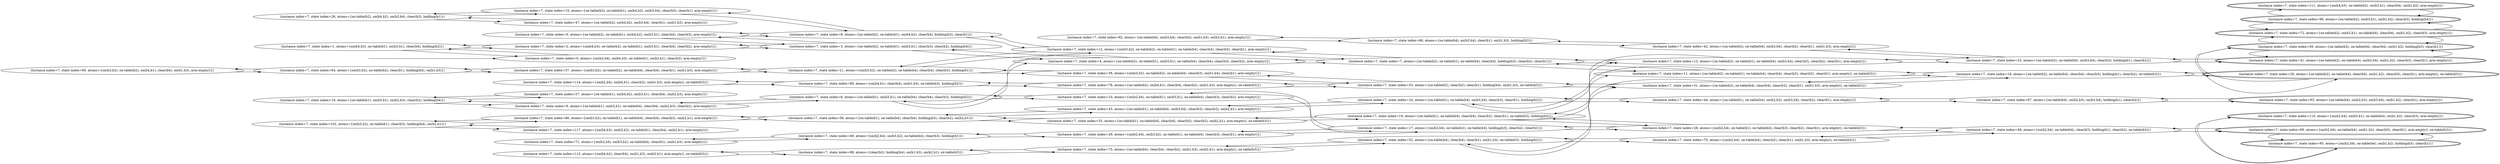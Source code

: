 digraph {
rankdir="LR"
s90[label="(instance index=7, state index=90, atoms={on(b3,b2), on-table(b2), on(b4,b1), clear(b4), on(b1,b3), arm-empty()})"]
s47[label="(instance index=7, state index=47, atoms={on-table(b2), on(b4,b2), on(b3,b4), clear(b1), on(b1,b3), arm-empty()})"]
s0[label="(instance index=7, state index=0, atoms={on(b2,b4), on(b4,b3), on-table(b1), on(b3,b1), clear(b2), arm-empty()})"]
s27[label="(instance index=7, state index=27, atoms={on-table(b1), on(b4,b2), on(b3,b1), clear(b4), on(b2,b3), arm-empty()})"]
s117[label="(instance index=7, state index=117, atoms={on(b4,b3), on(b3,b2), on-table(b1), clear(b4), on(b2,b1), arm-empty()})"]
s64[label="(instance index=7, state index=64, atoms={on(b3,b2), on-table(b2), clear(b1), holding(b4), on(b1,b3)})"]
s102[label="(instance index=7, state index=102, atoms={on(b3,b2), on-table(b1), clear(b3), holding(b4), on(b2,b1)})"]
s16[label="(instance index=7, state index=16, atoms={on-table(b1), on(b3,b1), on(b2,b3), clear(b2), holding(b4)})"]
s1[label="(instance index=7, state index=1, atoms={on(b4,b3), on-table(b1), on(b3,b1), clear(b4), holding(b2)})"]
s26[label="(instance index=7, state index=26, atoms={on-table(b2), on(b4,b2), on(b3,b4), clear(b3), holding(b1)})"]
s37[label="(instance index=7, state index=37, atoms={on(b3,b2), on-table(b2), on-table(b4), clear(b4), clear(b1), on(b1,b3), arm-empty()})"]
s71[label="(instance index=7, state index=71, atoms={on(b2,b4), on(b3,b2), on-table(b4), clear(b1), on(b1,b3), arm-empty()})"]
s80[label="(instance index=7, state index=80, atoms={on(b3,b2), on-table(b1), on-table(b4), clear(b4), clear(b3), on(b2,b1), arm-empty()})"]
s113[label="(instance index=7, state index=113, atoms={on(b4,b2), clear(b4), on(b1,b3), on(b2,b1), arm-empty(), on-table(b3)})"]
s9[label="(instance index=7, state index=9, atoms={on-table(b1), on(b3,b1), on-table(b4), clear(b4), on(b2,b3), clear(b2), arm-empty()})"]
s2[label="(instance index=7, state index=2, atoms={on(b4,b3), on-table(b2), on-table(b1), on(b3,b1), clear(b4), clear(b2), arm-empty()})"]
s5[label="(instance index=7, state index=5, atoms={on-table(b2), on-table(b1), on(b4,b2), on(b3,b1), clear(b4), clear(b3), arm-empty()})"]
s15[label="(instance index=7, state index=15, atoms={on-table(b2), on-table(b1), on(b4,b2), on(b3,b4), clear(b3), clear(b1), arm-empty()})"]
s114[label="(instance index=7, state index=114, atoms={on(b2,b4), on(b4,b1), clear(b2), on(b1,b3), arm-empty(), on-table(b3)})"]
s8[label="(instance index=7, state index=8, atoms={on-table(b2), on-table(b1), on(b4,b2), clear(b4), holding(b3), clear(b1)})"]
s56[label="(instance index=7, state index=56, atoms={on-table(b1), on-table(b4), clear(b4), holding(b3), clear(b2), on(b2,b1)})"]
s98[label="(instance index=7, state index=98, atoms={clear(b2), holding(b4), on(b1,b3), on(b2,b1), on-table(b3)})"]
s6[label="(instance index=7, state index=6, atoms={on-table(b1), on(b3,b1), on-table(b4), clear(b4), clear(b3), holding(b2)})"]
s49[label="(instance index=7, state index=49, atoms={on(b2,b4), on(b3,b2), on-table(b4), clear(b3), holding(b1)})"]
s3[label="(instance index=7, state index=3, atoms={on-table(b2), on-table(b1), on(b3,b1), clear(b3), clear(b2), holding(b4)})"]
s21[label="(instance index=7, state index=21, atoms={on(b3,b2), on-table(b2), on-table(b4), clear(b4), clear(b3), holding(b1)})"]
s99[label="(instance index=7, state index=99, atoms={on(b4,b1), clear(b4), on(b1,b3), on-table(b3), holding(b2)})"]
s76[label="(instance index=7, state index=76, atoms={on-table(b2), on(b4,b1), clear(b4), clear(b2), on(b1,b3), arm-empty(), on-table(b3)})"]
s10[label="(instance index=7, state index=10, atoms={on(b2,b4), on-table(b1), on(b3,b1), on-table(b4), clear(b3), clear(b2), arm-empty()})"]
s43[label="(instance index=7, state index=43, atoms={on-table(b1), on-table(b4), on(b3,b4), clear(b3), clear(b2), on(b2,b1), arm-empty()})"]
s75[label="(instance index=7, state index=75, atoms={on-table(b4), clear(b4), clear(b2), on(b1,b3), on(b2,b1), arm-empty(), on-table(b3)})"]
s29[label="(instance index=7, state index=29, atoms={on(b2,b4), on(b3,b2), on-table(b1), on-table(b4), clear(b3), clear(b1), arm-empty()})"]
s33[label="(instance index=7, state index=33, atoms={on-table(b1), on-table(b4), clear(b4), clear(b3), clear(b2), on(b2,b1), arm-empty(), on-table(b3)})"]
s92[label="(instance index=7, state index=92, atoms={on-table(b4), on(b3,b4), clear(b2), on(b1,b3), on(b2,b1), arm-empty()})"]
s4[label="(instance index=7, state index=4, atoms={on-table(b2), on-table(b1), on(b3,b1), on-table(b4), clear(b4), clear(b3), clear(b2), arm-empty()})"]
s12[label="(instance index=7, state index=12, atoms={on(b3,b2), on-table(b2), on-table(b1), on-table(b4), clear(b4), clear(b3), clear(b1), arm-empty()})"]
s38[label="(instance index=7, state index=38, atoms={on(b3,b2), on-table(b2), on-table(b4), clear(b3), on(b1,b4), clear(b1), arm-empty()})"]
s7[label="(instance index=7, state index=7, atoms={on-table(b2), on-table(b1), on-table(b4), clear(b4), holding(b3), clear(b2), clear(b1)})"]
s66[label="(instance index=7, state index=66, atoms={on-table(b4), on(b3,b4), clear(b1), on(b1,b3), holding(b2)})"]
s17[label="(instance index=7, state index=17, atoms={on(b2,b4), on-table(b1), on-table(b4), holding(b3), clear(b2), clear(b1)})"]
s53[label="(instance index=7, state index=53, atoms={on-table(b2), clear(b2), clear(b1), holding(b4), on(b1,b3), on-table(b3)})"]
s24[label="(instance index=7, state index=24, atoms={on-table(b1), on-table(b4), on(b3,b4), clear(b3), clear(b1), holding(b2)})"]
s52[label="(instance index=7, state index=52, atoms={on-table(b4), clear(b4), clear(b1), on(b1,b3), on-table(b3), holding(b2)})"]
s19[label="(instance index=7, state index=19, atoms={on-table(b1), on-table(b4), clear(b4), clear(b3), clear(b1), on-table(b3), holding(b2)})"]
s42[label="(instance index=7, state index=42, atoms={on-table(b2), on-table(b4), on(b3,b4), clear(b2), clear(b1), on(b1,b3), arm-empty()})"]
s13[label="(instance index=7, state index=13, atoms={on-table(b2), on-table(b1), on-table(b4), on(b3,b4), clear(b3), clear(b2), clear(b1), arm-empty()})"]
s31[label="(instance index=7, state index=31, atoms={on-table(b2), on-table(b4), clear(b4), clear(b2), clear(b1), on(b1,b3), arm-empty(), on-table(b3)})"]
s28[label="(instance index=7, state index=28, atoms={on(b2,b4), on-table(b1), on-table(b4), clear(b3), clear(b2), clear(b1), arm-empty(), on-table(b3)})"]
s44[label="(instance index=7, state index=44, atoms={on-table(b1), on-table(b4), on(b2,b3), on(b3,b4), clear(b2), clear(b1), arm-empty()})"]
s11[label="(instance index=7, state index=11, atoms={on-table(b2), on-table(b1), on-table(b4), clear(b4), clear(b3), clear(b2), clear(b1), arm-empty(), on-table(b3)})"]
s70[label="(instance index=7, state index=70, atoms={on(b2,b4), on-table(b4), clear(b2), clear(b1), on(b1,b3), arm-empty(), on-table(b3)})"]
s23[label="(instance index=7, state index=23, atoms={on-table(b2), on-table(b4), on(b3,b4), clear(b3), holding(b1), clear(b2)})"]
s67[label="(instance index=7, state index=67, atoms={on-table(b4), on(b2,b3), on(b3,b4), holding(b1), clear(b2)})"]
s18[label="(instance index=7, state index=18, atoms={on-table(b2), on-table(b4), clear(b4), clear(b3), holding(b1), clear(b2), on-table(b3)})"]
s48[label="(instance index=7, state index=48, atoms={on(b2,b4), on-table(b4), clear(b3), holding(b1), clear(b2), on-table(b3)})"]
s72[peripheries=2,label="(instance index=7, state index=72, atoms={on-table(b2), on(b3,b1), on-table(b4), clear(b4), on(b1,b2), clear(b3), arm-empty()})"]
s95[peripheries=2,label="(instance index=7, state index=95, atoms={on(b2,b4), on-table(b4), on(b1,b2), holding(b3), clear(b1)})"]
s69[peripheries=2,label="(instance index=7, state index=69, atoms={on(b2,b4), on-table(b4), on(b1,b2), clear(b3), clear(b1), arm-empty(), on-table(b3)})"]
s30[peripheries=2,label="(instance index=7, state index=30, atoms={on-table(b2), on-table(b4), clear(b4), on(b1,b2), clear(b3), clear(b1), arm-empty(), on-table(b3)})"]
s93[peripheries=2,label="(instance index=7, state index=93, atoms={on-table(b4), on(b2,b3), on(b3,b4), on(b1,b2), clear(b1), arm-empty()})"]
s41[peripheries=2,label="(instance index=7, state index=41, atoms={on-table(b2), on-table(b4), on(b3,b4), on(b1,b2), clear(b3), clear(b1), arm-empty()})"]
s111[peripheries=2,label="(instance index=7, state index=111, atoms={on(b4,b3), on-table(b2), on(b3,b1), clear(b4), on(b1,b2), arm-empty()})"]
s110[peripheries=2,label="(instance index=7, state index=110, atoms={on(b2,b4), on(b3,b1), on-table(b4), on(b1,b2), clear(b3), arm-empty()})"]
s50[peripheries=2,label="(instance index=7, state index=50, atoms={on-table(b2), on-table(b4), clear(b4), on(b1,b2), holding(b3), clear(b1)})"]
s96[peripheries=2,label="(instance index=7, state index=96, atoms={on-table(b2), on(b3,b1), on(b1,b2), clear(b3), holding(b4)})"]
Dangling [ label = "", style = invis ]
{ rank = same; Dangling }
Dangling -> s0
{ rank = same; s0}
{ rank = same; s64,s102,s16,s1,s26}
{ rank = same; s37,s71,s80,s113,s9,s2,s5,s15,s114}
{ rank = same; s8,s56,s98,s6,s49,s3,s21,s99}
{ rank = same; s76,s10,s43,s75,s29,s33,s92,s4,s12,s38}
{ rank = same; s7,s66,s17,s53,s24,s52,s19}
{ rank = same; s42,s13,s31,s28,s44,s11,s70}
{ rank = same; s23,s67,s18,s48}
{ rank = same; s72,s95,s69,s30,s93,s41,s111,s110,s50,s96}
{
s90->s64
s47->s26
s0->s1
s27->s16
s117->s102
}
{
s64->s37
s64->s90
s102->s117
s102->s80
s16->s27
s16->s9
s1->s2
s1->s0
s26->s47
s26->s15
}
{
s37->s21
s37->s64
s71->s49
s80->s102
s80->s56
s113->s98
s9->s6
s9->s16
s2->s3
s2->s1
s5->s3
s5->s8
s15->s26
s15->s8
s114->s99
}
{
s8->s5
s8->s15
s8->s12
s56->s43
s56->s33
s56->s80
s98->s75
s98->s113
s6->s4
s6->s10
s6->s9
s49->s71
s49->s29
s3->s4
s3->s5
s3->s2
s21->s38
s21->s37
s21->s12
s99->s76
s99->s114
}
{
s76->s53
s76->s99
s10->s6
s10->s17
s43->s24
s43->s56
s75->s52
s75->s98
s29->s49
s29->s17
s33->s19
s33->s56
s92->s66
s4->s7
s4->s6
s4->s3
s12->s7
s12->s21
s12->s8
s38->s53
s38->s21
}
{
s7->s13
s7->s4
s7->s11
s7->s12
s66->s92
s66->s42
s17->s29
s17->s28
s17->s10
s53->s38
s53->s31
s53->s76
s24->s44
s24->s13
s24->s43
s52->s31
s52->s70
s52->s75
s19->s28
s19->s11
s19->s33
}
{
s42->s23
s42->s66
s13->s23
s13->s7
s13->s24
s31->s53
s31->s52
s31->s18
s28->s19
s28->s17
s28->s48
s44->s67
s44->s24
s11->s7
s11->s19
s11->s18
s70->s52
s70->s48
}
{
s23->s13
s23->s42
s23->s41
s67->s93
s67->s44
s18->s31
s18->s30
s18->s11
s48->s69
s48->s70
s48->s28
}
{
s72->s50
s72->s96
s95->s110
s95->s69
s69->s95
s69->s48
s30->s50
s30->s18
s93->s67
s41->s23
s41->s50
s111->s96
s110->s95
s50->s41
s50->s30
s50->s72
s96->s111
s96->s72
}
}
